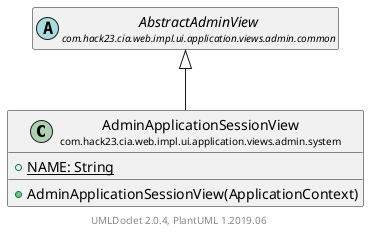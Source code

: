 @startuml
    set namespaceSeparator none
    hide empty fields
    hide empty methods

    class "<size:14>AdminApplicationSessionView\n<size:10>com.hack23.cia.web.impl.ui.application.views.admin.system" as com.hack23.cia.web.impl.ui.application.views.admin.system.AdminApplicationSessionView [[AdminApplicationSessionView.html]] {
        {static} +NAME: String
        +AdminApplicationSessionView(ApplicationContext)
    }

    abstract class "<size:14>AbstractAdminView\n<size:10>com.hack23.cia.web.impl.ui.application.views.admin.common" as com.hack23.cia.web.impl.ui.application.views.admin.common.AbstractAdminView [[../common/AbstractAdminView.html]]

    com.hack23.cia.web.impl.ui.application.views.admin.common.AbstractAdminView <|-- com.hack23.cia.web.impl.ui.application.views.admin.system.AdminApplicationSessionView

    center footer UMLDoclet 2.0.4, PlantUML 1.2019.06
@enduml
